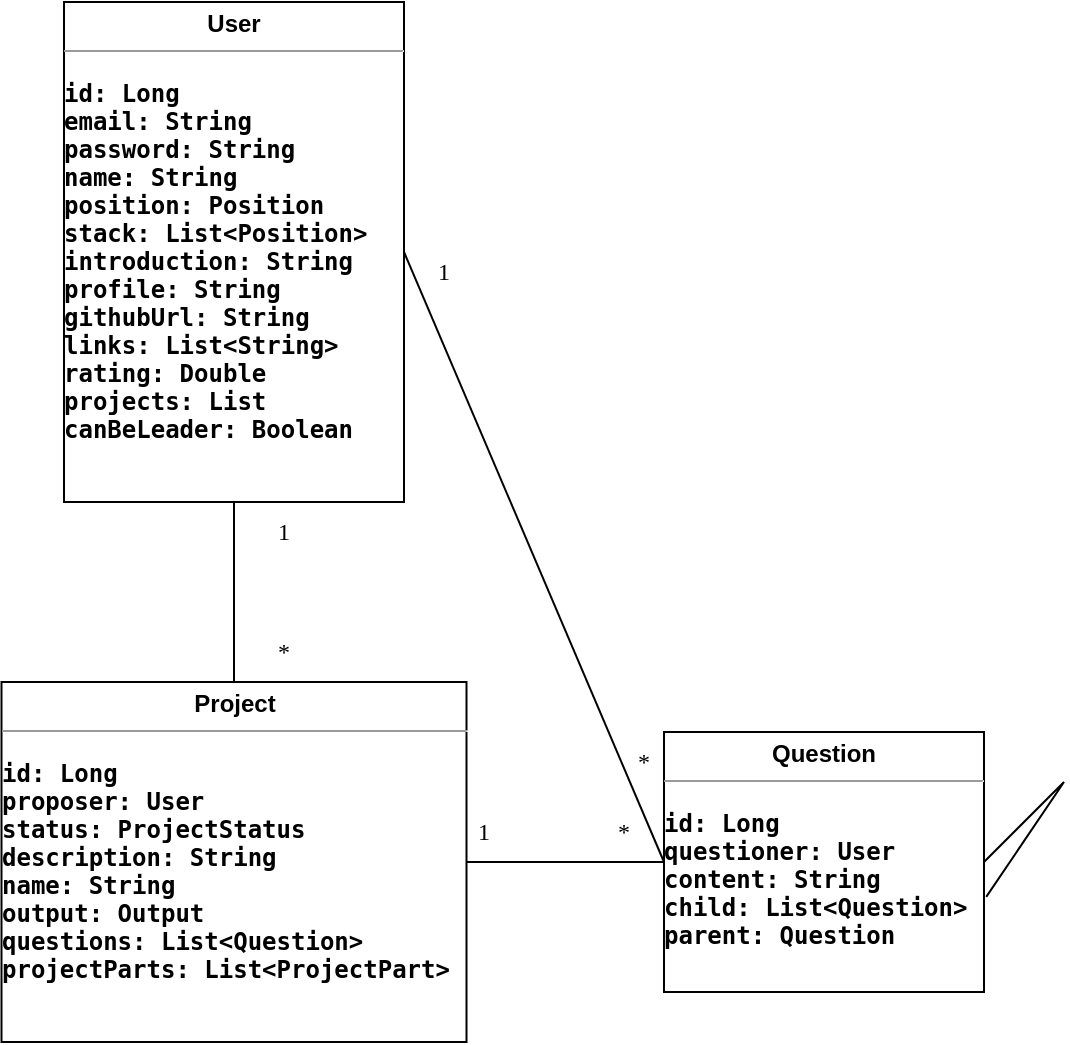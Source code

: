 <mxfile version="16.4.3" type="github">
  <diagram id="C5RBs43oDa-KdzZeNtuy" name="Page-1">
    <mxGraphModel dx="1038" dy="583" grid="1" gridSize="10" guides="1" tooltips="1" connect="1" arrows="1" fold="1" page="1" pageScale="1" pageWidth="827" pageHeight="1169" math="0" shadow="0">
      <root>
        <mxCell id="WIyWlLk6GJQsqaUBKTNV-0" />
        <mxCell id="WIyWlLk6GJQsqaUBKTNV-1" parent="WIyWlLk6GJQsqaUBKTNV-0" />
        <mxCell id="N7UUzQBfn7NGGPK2fQsx-31" value="&lt;p style=&quot;margin: 0px ; margin-top: 4px ; text-align: center&quot;&gt;&lt;span&gt;User&lt;/span&gt;&lt;/p&gt;&lt;hr size=&quot;1&quot;&gt;&lt;p&gt;&lt;/p&gt;&lt;pre style=&quot;height: 2px ; line-height: 1.5&quot;&gt;&lt;span&gt;id: Long&lt;/span&gt;&lt;/pre&gt;&lt;pre style=&quot;height: 2px ; line-height: 1.5&quot;&gt;&lt;span&gt;email: String&lt;/span&gt;&lt;/pre&gt;&lt;pre style=&quot;height: 2px ; line-height: 1.5&quot;&gt;&lt;span&gt;password: String&lt;/span&gt;&lt;/pre&gt;&lt;pre style=&quot;height: 2px ; line-height: 1.5&quot;&gt;&lt;span&gt;name: String&lt;/span&gt;&lt;/pre&gt;&lt;pre style=&quot;height: 2px ; line-height: 1.5&quot;&gt;&lt;span&gt;position: Position&lt;/span&gt;&lt;/pre&gt;&lt;pre style=&quot;height: 2px ; line-height: 1.5&quot;&gt;&lt;span&gt;stack: List&amp;lt;Position&amp;gt;&lt;/span&gt;&lt;/pre&gt;&lt;pre style=&quot;height: 2px ; line-height: 1.5&quot;&gt;&lt;span&gt;introduction: String&lt;/span&gt;&lt;/pre&gt;&lt;pre style=&quot;height: 2px ; line-height: 1.5&quot;&gt;&lt;span&gt;profile: String&lt;/span&gt;&lt;/pre&gt;&lt;pre style=&quot;height: 2px ; line-height: 1.5&quot;&gt;&lt;span&gt;githubUrl: String&lt;/span&gt;&lt;/pre&gt;&lt;pre style=&quot;height: 2px ; line-height: 1.5&quot;&gt;&lt;span&gt;links: List&amp;lt;String&amp;gt;&lt;/span&gt;&lt;/pre&gt;&lt;pre style=&quot;height: 2px ; line-height: 1.5&quot;&gt;&lt;span&gt;rating: Double&lt;/span&gt;&lt;/pre&gt;&lt;pre style=&quot;height: 2px ; line-height: 1.5&quot;&gt;&lt;span&gt;projects: List&lt;/span&gt;&lt;/pre&gt;&lt;pre style=&quot;height: 2px ; line-height: 1.5&quot;&gt;&lt;span&gt;canBeLeader: Boolean&lt;/span&gt;&lt;/pre&gt;&lt;pre style=&quot;height: 2px ; line-height: 1.5&quot;&gt;&lt;span&gt;&lt;br&gt;&lt;/span&gt;&lt;/pre&gt;&lt;p&gt;&lt;/p&gt;" style="verticalAlign=top;align=left;overflow=fill;fontSize=12;fontFamily=Helvetica;html=1;horizontal=1;rounded=0;sketch=0;spacingLeft=0;labelBackgroundColor=none;labelBorderColor=none;fontStyle=1;spacingBottom=0;spacingRight=0;spacing=2;" vertex="1" parent="WIyWlLk6GJQsqaUBKTNV-1">
          <mxGeometry x="220" y="90" width="170" height="250" as="geometry" />
        </mxCell>
        <mxCell id="N7UUzQBfn7NGGPK2fQsx-34" value="&lt;p style=&quot;margin: 0px ; margin-top: 4px ; text-align: center&quot;&gt;&lt;b&gt;Project&lt;/b&gt;&lt;/p&gt;&lt;hr size=&quot;1&quot;&gt;&lt;p&gt;&lt;/p&gt;&lt;pre style=&quot;height: 2px ; line-height: 1.5&quot;&gt;&lt;b&gt;id: Long&lt;/b&gt;&lt;/pre&gt;&lt;pre style=&quot;height: 2px ; line-height: 1.5&quot;&gt;&lt;b&gt;proposer: User&lt;/b&gt;&lt;/pre&gt;&lt;pre style=&quot;height: 2px ; line-height: 1.5&quot;&gt;&lt;b&gt;status: ProjectStatus&lt;/b&gt;&lt;/pre&gt;&lt;pre style=&quot;height: 2px ; line-height: 1.5&quot;&gt;&lt;b&gt;description: String&lt;/b&gt;&lt;/pre&gt;&lt;pre style=&quot;height: 2px ; line-height: 1.5&quot;&gt;&lt;b&gt;name: String&lt;/b&gt;&lt;/pre&gt;&lt;pre style=&quot;height: 2px ; line-height: 1.5&quot;&gt;&lt;b&gt;output: Output&lt;/b&gt;&lt;/pre&gt;&lt;pre style=&quot;height: 2px ; line-height: 1.5&quot;&gt;&lt;b&gt;questions: List&amp;lt;Question&amp;gt;&lt;/b&gt;&lt;/pre&gt;&lt;pre style=&quot;height: 2px ; line-height: 1.5&quot;&gt;&lt;b&gt;projectParts: List&amp;lt;ProjectPart&amp;gt;&lt;/b&gt;&lt;/pre&gt;&lt;p&gt;&lt;/p&gt;" style="verticalAlign=top;align=left;overflow=fill;fontSize=12;fontFamily=Helvetica;html=1;" vertex="1" parent="WIyWlLk6GJQsqaUBKTNV-1">
          <mxGeometry x="188.75" y="430" width="232.5" height="180" as="geometry" />
        </mxCell>
        <mxCell id="N7UUzQBfn7NGGPK2fQsx-38" value="" style="endArrow=none;html=1;rounded=0;fontFamily=Verdana;fontSize=12;entryX=0.5;entryY=1;entryDx=0;entryDy=0;exitX=0.5;exitY=0;exitDx=0;exitDy=0;" edge="1" parent="WIyWlLk6GJQsqaUBKTNV-1" source="N7UUzQBfn7NGGPK2fQsx-34" target="N7UUzQBfn7NGGPK2fQsx-31">
          <mxGeometry width="50" height="50" relative="1" as="geometry">
            <mxPoint x="320" y="420" as="sourcePoint" />
            <mxPoint x="370" y="370" as="targetPoint" />
          </mxGeometry>
        </mxCell>
        <mxCell id="N7UUzQBfn7NGGPK2fQsx-39" value="1" style="text;html=1;strokeColor=none;fillColor=none;align=center;verticalAlign=middle;whiteSpace=wrap;rounded=0;labelBackgroundColor=none;labelBorderColor=none;sketch=0;fontFamily=Verdana;fontSize=12;" vertex="1" parent="WIyWlLk6GJQsqaUBKTNV-1">
          <mxGeometry x="300" y="340" width="60" height="30" as="geometry" />
        </mxCell>
        <mxCell id="N7UUzQBfn7NGGPK2fQsx-40" value="*" style="text;html=1;strokeColor=none;fillColor=none;align=center;verticalAlign=middle;whiteSpace=wrap;rounded=0;labelBackgroundColor=none;labelBorderColor=none;sketch=0;fontFamily=Verdana;fontSize=12;" vertex="1" parent="WIyWlLk6GJQsqaUBKTNV-1">
          <mxGeometry x="300" y="400" width="60" height="30" as="geometry" />
        </mxCell>
        <mxCell id="N7UUzQBfn7NGGPK2fQsx-41" value="&lt;p style=&quot;margin: 0px ; margin-top: 4px ; text-align: center&quot;&gt;&lt;b&gt;Question&lt;/b&gt;&lt;/p&gt;&lt;hr size=&quot;1&quot;&gt;&lt;p&gt;&lt;/p&gt;&lt;pre style=&quot;height: 2px ; line-height: 1.5&quot;&gt;&lt;b&gt;id: Long&lt;/b&gt;&lt;/pre&gt;&lt;pre style=&quot;height: 2px ; line-height: 1.5&quot;&gt;&lt;b&gt;questioner: User&lt;/b&gt;&lt;/pre&gt;&lt;pre style=&quot;height: 2px ; line-height: 1.5&quot;&gt;&lt;b&gt;content: String&lt;/b&gt;&lt;/pre&gt;&lt;pre style=&quot;height: 2px ; line-height: 1.5&quot;&gt;&lt;b&gt;child: List&amp;lt;Question&amp;gt;&lt;/b&gt;&lt;/pre&gt;&lt;pre style=&quot;height: 2px ; line-height: 1.5&quot;&gt;&lt;b&gt;parent: Question&lt;/b&gt;&lt;/pre&gt;&lt;p&gt;&lt;/p&gt;" style="verticalAlign=top;align=left;overflow=fill;fontSize=12;fontFamily=Helvetica;html=1;" vertex="1" parent="WIyWlLk6GJQsqaUBKTNV-1">
          <mxGeometry x="520" y="455" width="160" height="130" as="geometry" />
        </mxCell>
        <mxCell id="N7UUzQBfn7NGGPK2fQsx-42" value="" style="endArrow=none;html=1;rounded=0;fontFamily=Verdana;fontSize=12;exitX=1;exitY=0.5;exitDx=0;exitDy=0;entryX=0;entryY=0.5;entryDx=0;entryDy=0;" edge="1" parent="WIyWlLk6GJQsqaUBKTNV-1" source="N7UUzQBfn7NGGPK2fQsx-34" target="N7UUzQBfn7NGGPK2fQsx-41">
          <mxGeometry width="50" height="50" relative="1" as="geometry">
            <mxPoint x="480" y="520" as="sourcePoint" />
            <mxPoint x="530" y="470" as="targetPoint" />
          </mxGeometry>
        </mxCell>
        <mxCell id="N7UUzQBfn7NGGPK2fQsx-52" value="" style="endArrow=none;html=1;rounded=0;fontFamily=Verdana;fontSize=12;entryX=1;entryY=0.5;entryDx=0;entryDy=0;" edge="1" parent="WIyWlLk6GJQsqaUBKTNV-1" target="N7UUzQBfn7NGGPK2fQsx-31">
          <mxGeometry width="50" height="50" relative="1" as="geometry">
            <mxPoint x="520" y="520" as="sourcePoint" />
            <mxPoint x="590" y="260" as="targetPoint" />
          </mxGeometry>
        </mxCell>
        <mxCell id="N7UUzQBfn7NGGPK2fQsx-53" value="1" style="text;html=1;strokeColor=none;fillColor=none;align=center;verticalAlign=middle;whiteSpace=wrap;rounded=0;labelBackgroundColor=none;labelBorderColor=none;sketch=0;fontFamily=Verdana;fontSize=12;" vertex="1" parent="WIyWlLk6GJQsqaUBKTNV-1">
          <mxGeometry x="380" y="210" width="60" height="30" as="geometry" />
        </mxCell>
        <mxCell id="N7UUzQBfn7NGGPK2fQsx-54" value="*" style="text;html=1;strokeColor=none;fillColor=none;align=center;verticalAlign=middle;whiteSpace=wrap;rounded=0;labelBackgroundColor=none;labelBorderColor=none;sketch=0;fontFamily=Verdana;fontSize=12;" vertex="1" parent="WIyWlLk6GJQsqaUBKTNV-1">
          <mxGeometry x="480" y="455" width="60" height="30" as="geometry" />
        </mxCell>
        <mxCell id="N7UUzQBfn7NGGPK2fQsx-55" value="*" style="text;html=1;strokeColor=none;fillColor=none;align=center;verticalAlign=middle;whiteSpace=wrap;rounded=0;labelBackgroundColor=none;labelBorderColor=none;sketch=0;fontFamily=Verdana;fontSize=12;" vertex="1" parent="WIyWlLk6GJQsqaUBKTNV-1">
          <mxGeometry x="470" y="490" width="60" height="30" as="geometry" />
        </mxCell>
        <mxCell id="N7UUzQBfn7NGGPK2fQsx-57" value="1" style="text;html=1;strokeColor=none;fillColor=none;align=center;verticalAlign=middle;whiteSpace=wrap;rounded=0;labelBackgroundColor=none;labelBorderColor=none;sketch=0;fontFamily=Verdana;fontSize=12;" vertex="1" parent="WIyWlLk6GJQsqaUBKTNV-1">
          <mxGeometry x="400" y="490" width="60" height="30" as="geometry" />
        </mxCell>
        <mxCell id="N7UUzQBfn7NGGPK2fQsx-60" value="" style="endArrow=none;html=1;rounded=0;fontFamily=Verdana;fontSize=12;entryX=1.007;entryY=0.634;entryDx=0;entryDy=0;entryPerimeter=0;" edge="1" parent="WIyWlLk6GJQsqaUBKTNV-1" target="N7UUzQBfn7NGGPK2fQsx-41">
          <mxGeometry width="50" height="50" relative="1" as="geometry">
            <mxPoint x="680" y="520" as="sourcePoint" />
            <mxPoint x="750" y="550" as="targetPoint" />
            <Array as="points">
              <mxPoint x="720" y="480" />
            </Array>
          </mxGeometry>
        </mxCell>
      </root>
    </mxGraphModel>
  </diagram>
</mxfile>
